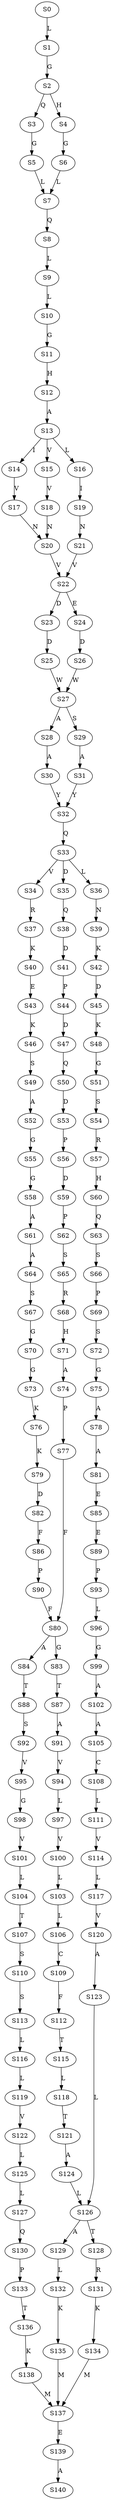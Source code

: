 strict digraph  {
	S0 -> S1 [ label = L ];
	S1 -> S2 [ label = G ];
	S2 -> S3 [ label = Q ];
	S2 -> S4 [ label = H ];
	S3 -> S5 [ label = G ];
	S4 -> S6 [ label = G ];
	S5 -> S7 [ label = L ];
	S6 -> S7 [ label = L ];
	S7 -> S8 [ label = Q ];
	S8 -> S9 [ label = L ];
	S9 -> S10 [ label = L ];
	S10 -> S11 [ label = G ];
	S11 -> S12 [ label = H ];
	S12 -> S13 [ label = A ];
	S13 -> S14 [ label = I ];
	S13 -> S15 [ label = V ];
	S13 -> S16 [ label = L ];
	S14 -> S17 [ label = V ];
	S15 -> S18 [ label = V ];
	S16 -> S19 [ label = I ];
	S17 -> S20 [ label = N ];
	S18 -> S20 [ label = N ];
	S19 -> S21 [ label = N ];
	S20 -> S22 [ label = V ];
	S21 -> S22 [ label = V ];
	S22 -> S23 [ label = D ];
	S22 -> S24 [ label = E ];
	S23 -> S25 [ label = D ];
	S24 -> S26 [ label = D ];
	S25 -> S27 [ label = W ];
	S26 -> S27 [ label = W ];
	S27 -> S28 [ label = A ];
	S27 -> S29 [ label = S ];
	S28 -> S30 [ label = A ];
	S29 -> S31 [ label = A ];
	S30 -> S32 [ label = Y ];
	S31 -> S32 [ label = Y ];
	S32 -> S33 [ label = Q ];
	S33 -> S34 [ label = V ];
	S33 -> S35 [ label = D ];
	S33 -> S36 [ label = L ];
	S34 -> S37 [ label = R ];
	S35 -> S38 [ label = Q ];
	S36 -> S39 [ label = N ];
	S37 -> S40 [ label = K ];
	S38 -> S41 [ label = D ];
	S39 -> S42 [ label = K ];
	S40 -> S43 [ label = E ];
	S41 -> S44 [ label = P ];
	S42 -> S45 [ label = D ];
	S43 -> S46 [ label = K ];
	S44 -> S47 [ label = D ];
	S45 -> S48 [ label = K ];
	S46 -> S49 [ label = S ];
	S47 -> S50 [ label = Q ];
	S48 -> S51 [ label = G ];
	S49 -> S52 [ label = A ];
	S50 -> S53 [ label = D ];
	S51 -> S54 [ label = S ];
	S52 -> S55 [ label = G ];
	S53 -> S56 [ label = P ];
	S54 -> S57 [ label = R ];
	S55 -> S58 [ label = G ];
	S56 -> S59 [ label = D ];
	S57 -> S60 [ label = H ];
	S58 -> S61 [ label = A ];
	S59 -> S62 [ label = P ];
	S60 -> S63 [ label = Q ];
	S61 -> S64 [ label = A ];
	S62 -> S65 [ label = S ];
	S63 -> S66 [ label = S ];
	S64 -> S67 [ label = S ];
	S65 -> S68 [ label = R ];
	S66 -> S69 [ label = P ];
	S67 -> S70 [ label = G ];
	S68 -> S71 [ label = H ];
	S69 -> S72 [ label = S ];
	S70 -> S73 [ label = G ];
	S71 -> S74 [ label = A ];
	S72 -> S75 [ label = G ];
	S73 -> S76 [ label = K ];
	S74 -> S77 [ label = P ];
	S75 -> S78 [ label = A ];
	S76 -> S79 [ label = K ];
	S77 -> S80 [ label = F ];
	S78 -> S81 [ label = A ];
	S79 -> S82 [ label = D ];
	S80 -> S83 [ label = G ];
	S80 -> S84 [ label = A ];
	S81 -> S85 [ label = E ];
	S82 -> S86 [ label = F ];
	S83 -> S87 [ label = T ];
	S84 -> S88 [ label = T ];
	S85 -> S89 [ label = E ];
	S86 -> S90 [ label = P ];
	S87 -> S91 [ label = A ];
	S88 -> S92 [ label = S ];
	S89 -> S93 [ label = P ];
	S90 -> S80 [ label = F ];
	S91 -> S94 [ label = V ];
	S92 -> S95 [ label = V ];
	S93 -> S96 [ label = L ];
	S94 -> S97 [ label = L ];
	S95 -> S98 [ label = G ];
	S96 -> S99 [ label = G ];
	S97 -> S100 [ label = V ];
	S98 -> S101 [ label = V ];
	S99 -> S102 [ label = A ];
	S100 -> S103 [ label = L ];
	S101 -> S104 [ label = L ];
	S102 -> S105 [ label = A ];
	S103 -> S106 [ label = L ];
	S104 -> S107 [ label = T ];
	S105 -> S108 [ label = C ];
	S106 -> S109 [ label = C ];
	S107 -> S110 [ label = S ];
	S108 -> S111 [ label = L ];
	S109 -> S112 [ label = F ];
	S110 -> S113 [ label = S ];
	S111 -> S114 [ label = V ];
	S112 -> S115 [ label = T ];
	S113 -> S116 [ label = L ];
	S114 -> S117 [ label = L ];
	S115 -> S118 [ label = L ];
	S116 -> S119 [ label = L ];
	S117 -> S120 [ label = V ];
	S118 -> S121 [ label = T ];
	S119 -> S122 [ label = V ];
	S120 -> S123 [ label = A ];
	S121 -> S124 [ label = A ];
	S122 -> S125 [ label = L ];
	S123 -> S126 [ label = L ];
	S124 -> S126 [ label = L ];
	S125 -> S127 [ label = L ];
	S126 -> S128 [ label = T ];
	S126 -> S129 [ label = A ];
	S127 -> S130 [ label = Q ];
	S128 -> S131 [ label = R ];
	S129 -> S132 [ label = L ];
	S130 -> S133 [ label = P ];
	S131 -> S134 [ label = K ];
	S132 -> S135 [ label = K ];
	S133 -> S136 [ label = T ];
	S134 -> S137 [ label = M ];
	S135 -> S137 [ label = M ];
	S136 -> S138 [ label = K ];
	S137 -> S139 [ label = E ];
	S138 -> S137 [ label = M ];
	S139 -> S140 [ label = A ];
}
